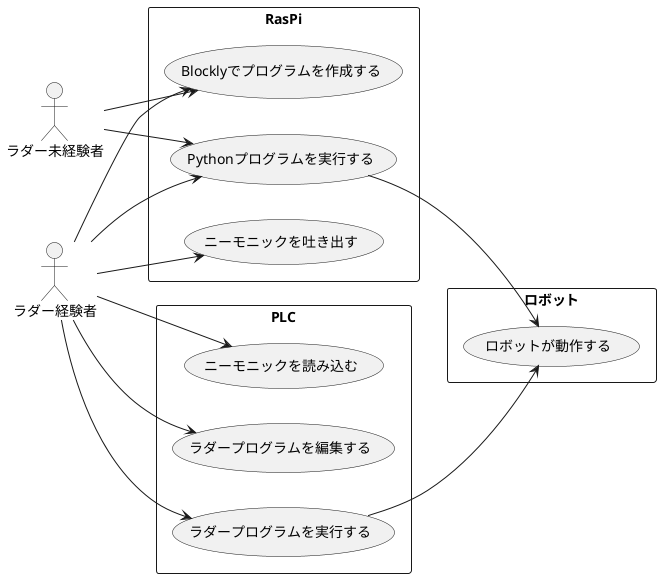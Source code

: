 @startuml{plantuml_usecase_subject.png}
left to right direction

actor :ラダー未経験者: as beginner
actor :ラダー経験者: as expert

rectangle "RasPi"{
    beginner --> (Blocklyでプログラムを作成する)
    beginner --> (Pythonプログラムを実行する)
    expert --> (ニーモニックを吐き出す)
}

rectangle "PLC"{
    expert --> (Blocklyでプログラムを作成する)
    expert --> (Pythonプログラムを実行する)
    expert --> (ニーモニックを読み込む)
    expert --> (ラダープログラムを編集する)
    expert --> (ラダープログラムを実行する)
}

rectangle "ロボット" {
    Pythonプログラムを実行する --> (ロボットが動作する)
    ラダープログラムを実行する --> (ロボットが動作する)
}
@enduml